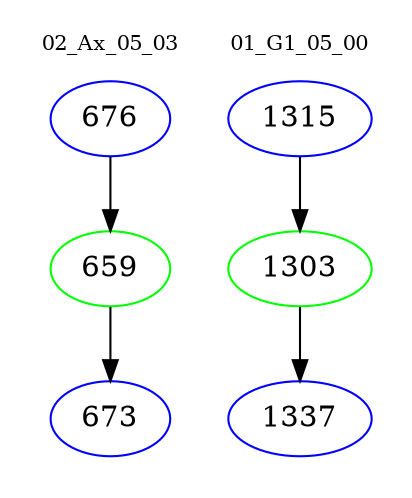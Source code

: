 digraph{
subgraph cluster_0 {
color = white
label = "02_Ax_05_03";
fontsize=10;
T0_676 [label="676", color="blue"]
T0_676 -> T0_659 [color="black"]
T0_659 [label="659", color="green"]
T0_659 -> T0_673 [color="black"]
T0_673 [label="673", color="blue"]
}
subgraph cluster_1 {
color = white
label = "01_G1_05_00";
fontsize=10;
T1_1315 [label="1315", color="blue"]
T1_1315 -> T1_1303 [color="black"]
T1_1303 [label="1303", color="green"]
T1_1303 -> T1_1337 [color="black"]
T1_1337 [label="1337", color="blue"]
}
}
